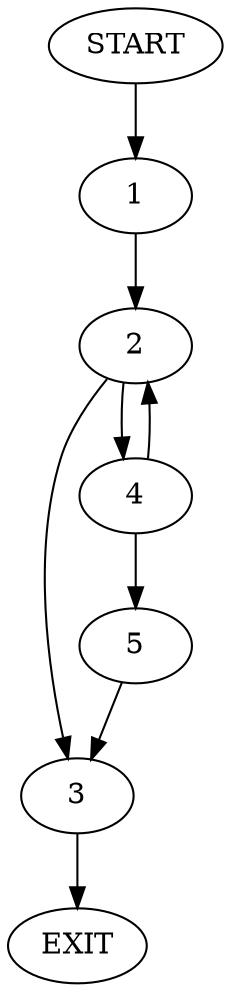 digraph {
0 [label="START"]
6 [label="EXIT"]
0 -> 1
1 -> 2
2 -> 3
2 -> 4
4 -> 2
4 -> 5
3 -> 6
5 -> 3
}
